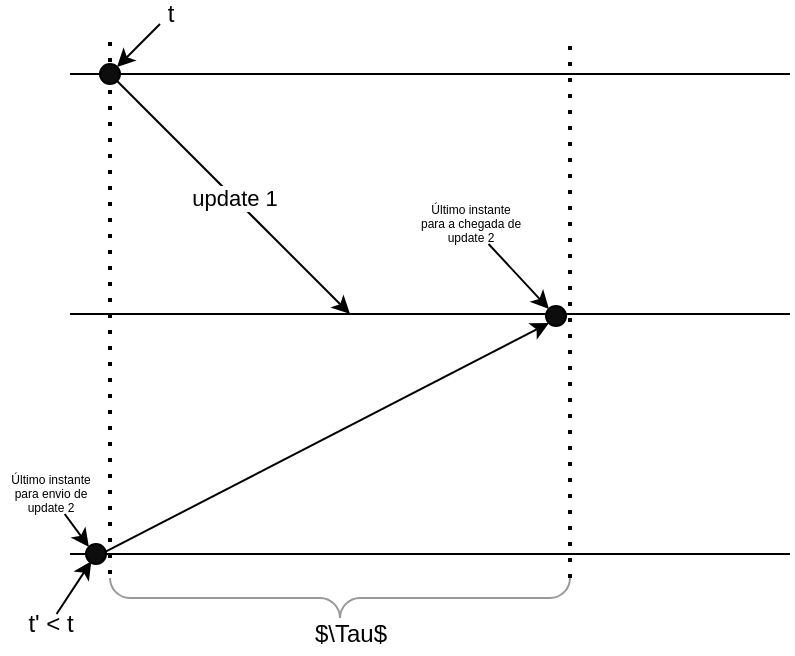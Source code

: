 <mxfile version="13.9.9" type="device" pages="2"><diagram id="WJyHB8Fz-pMMOkRsH9kL" name="Page-1"><mxGraphModel dx="442" dy="-56" grid="1" gridSize="10" guides="1" tooltips="1" connect="1" arrows="1" fold="1" page="1" pageScale="1" pageWidth="583" pageHeight="413" math="0" shadow="0"><root><mxCell id="0"/><mxCell id="1" parent="0"/><mxCell id="vCnppQ9QnhLDgawpAxtZ-1" value="" style="endArrow=none;html=1;" edge="1" parent="1"><mxGeometry width="50" height="50" relative="1" as="geometry"><mxPoint x="40" y="480" as="sourcePoint"/><mxPoint x="400" y="480" as="targetPoint"/></mxGeometry></mxCell><mxCell id="vCnppQ9QnhLDgawpAxtZ-2" value="" style="endArrow=none;html=1;" edge="1" parent="1"><mxGeometry width="50" height="50" relative="1" as="geometry"><mxPoint x="40" y="600" as="sourcePoint"/><mxPoint x="400" y="600" as="targetPoint"/></mxGeometry></mxCell><mxCell id="vCnppQ9QnhLDgawpAxtZ-3" value="" style="endArrow=none;html=1;" edge="1" parent="1"><mxGeometry width="50" height="50" relative="1" as="geometry"><mxPoint x="40" y="720" as="sourcePoint"/><mxPoint x="400" y="720" as="targetPoint"/></mxGeometry></mxCell><mxCell id="vCnppQ9QnhLDgawpAxtZ-4" value="" style="endArrow=none;dashed=1;html=1;dashPattern=1 3;strokeWidth=2;" edge="1" parent="1"><mxGeometry width="50" height="50" relative="1" as="geometry"><mxPoint x="60" y="730" as="sourcePoint"/><mxPoint x="60" y="460" as="targetPoint"/></mxGeometry></mxCell><mxCell id="vCnppQ9QnhLDgawpAxtZ-7" style="rounded=0;orthogonalLoop=1;jettySize=auto;html=1;entryX=1;entryY=0;entryDx=0;entryDy=0;" edge="1" parent="1" source="vCnppQ9QnhLDgawpAxtZ-5" target="vCnppQ9QnhLDgawpAxtZ-9"><mxGeometry relative="1" as="geometry"><mxPoint x="90" y="470" as="targetPoint"/><Array as="points"/></mxGeometry></mxCell><mxCell id="vCnppQ9QnhLDgawpAxtZ-5" value="t" style="text;html=1;align=center;verticalAlign=middle;resizable=0;points=[];autosize=1;perimeterSpacing=0;spacing=-2;spacingTop=-2;spacingBottom=-2;spacingLeft=-2;spacingRight=-2;" vertex="1" parent="1"><mxGeometry x="85" y="445" width="10" height="10" as="geometry"/></mxCell><mxCell id="vCnppQ9QnhLDgawpAxtZ-8" style="edgeStyle=none;rounded=0;orthogonalLoop=1;jettySize=auto;html=1;entryX=0.266;entryY=0.86;entryDx=0;entryDy=0;entryPerimeter=0;" edge="1" parent="1" source="vCnppQ9QnhLDgawpAxtZ-6" target="vCnppQ9QnhLDgawpAxtZ-11"><mxGeometry relative="1" as="geometry"><mxPoint x="50" y="720" as="targetPoint"/></mxGeometry></mxCell><mxCell id="vCnppQ9QnhLDgawpAxtZ-6" value="t' &amp;lt; t" style="text;html=1;align=center;verticalAlign=middle;resizable=0;points=[];autosize=1;spacing=-3;" vertex="1" parent="1"><mxGeometry x="15" y="750" width="30" height="10" as="geometry"/></mxCell><mxCell id="vCnppQ9QnhLDgawpAxtZ-12" value="update 1" style="edgeStyle=none;rounded=0;orthogonalLoop=1;jettySize=auto;html=1;exitX=1;exitY=1;exitDx=0;exitDy=0;" edge="1" parent="1" source="vCnppQ9QnhLDgawpAxtZ-9"><mxGeometry relative="1" as="geometry"><mxPoint x="180" y="600" as="targetPoint"/></mxGeometry></mxCell><mxCell id="vCnppQ9QnhLDgawpAxtZ-9" value="" style="ellipse;whiteSpace=wrap;html=1;aspect=fixed;fillColor=#0D0D0D;" vertex="1" parent="1"><mxGeometry x="55" y="475" width="10" height="10" as="geometry"/></mxCell><mxCell id="vCnppQ9QnhLDgawpAxtZ-13" style="edgeStyle=none;rounded=0;orthogonalLoop=1;jettySize=auto;html=1;exitX=0.982;exitY=0.383;exitDx=0;exitDy=0;exitPerimeter=0;entryX=0;entryY=1;entryDx=0;entryDy=0;" edge="1" parent="1" source="vCnppQ9QnhLDgawpAxtZ-11" target="vCnppQ9QnhLDgawpAxtZ-19"><mxGeometry relative="1" as="geometry"><mxPoint x="280" y="600" as="targetPoint"/></mxGeometry></mxCell><mxCell id="vCnppQ9QnhLDgawpAxtZ-11" value="" style="ellipse;whiteSpace=wrap;html=1;aspect=fixed;fillColor=#0D0D0D;" vertex="1" parent="1"><mxGeometry x="48" y="715" width="10" height="10" as="geometry"/></mxCell><mxCell id="vCnppQ9QnhLDgawpAxtZ-14" value="" style="verticalLabelPosition=bottom;shadow=0;dashed=0;align=center;html=1;verticalAlign=top;strokeWidth=1;shape=mxgraph.mockup.markup.curlyBrace;strokeColor=#999999;fillColor=#0D0D0D;rotation=-180;" vertex="1" parent="1"><mxGeometry x="60" y="732" width="230" height="20" as="geometry"/></mxCell><mxCell id="vCnppQ9QnhLDgawpAxtZ-15" value="" style="endArrow=none;dashed=1;html=1;dashPattern=1 3;strokeWidth=2;" edge="1" parent="1"><mxGeometry width="50" height="50" relative="1" as="geometry"><mxPoint x="290" y="732" as="sourcePoint"/><mxPoint x="290" y="462" as="targetPoint"/></mxGeometry></mxCell><mxCell id="vCnppQ9QnhLDgawpAxtZ-16" value="$\Tau$" style="text;html=1;align=center;verticalAlign=middle;resizable=0;points=[];autosize=1;" vertex="1" parent="1"><mxGeometry x="155" y="750" width="50" height="20" as="geometry"/></mxCell><mxCell id="vCnppQ9QnhLDgawpAxtZ-18" style="edgeStyle=none;rounded=0;orthogonalLoop=1;jettySize=auto;html=1;entryX=0;entryY=0;entryDx=0;entryDy=0;" edge="1" parent="1" source="vCnppQ9QnhLDgawpAxtZ-17" target="vCnppQ9QnhLDgawpAxtZ-19"><mxGeometry relative="1" as="geometry"><mxPoint x="280" y="600" as="targetPoint"/></mxGeometry></mxCell><mxCell id="vCnppQ9QnhLDgawpAxtZ-17" value="&lt;font style=&quot;font-size: 6px;&quot;&gt;Último instante&lt;br style=&quot;font-size: 6px;&quot;&gt;para a chegada de&lt;br style=&quot;font-size: 6px;&quot;&gt;update 2&lt;br style=&quot;font-size: 6px;&quot;&gt;&lt;/font&gt;" style="text;html=1;align=center;verticalAlign=middle;resizable=0;points=[];autosize=1;spacingTop=0;spacing=-3;spacingBottom=0;spacingLeft=0;fontSize=6;" vertex="1" parent="1"><mxGeometry x="210" y="545" width="60" height="20" as="geometry"/></mxCell><mxCell id="vCnppQ9QnhLDgawpAxtZ-19" value="" style="ellipse;whiteSpace=wrap;html=1;aspect=fixed;fillColor=#0D0D0D;" vertex="1" parent="1"><mxGeometry x="278" y="596" width="10" height="10" as="geometry"/></mxCell><mxCell id="vCnppQ9QnhLDgawpAxtZ-23" style="edgeStyle=none;rounded=0;orthogonalLoop=1;jettySize=auto;html=1;entryX=0;entryY=0;entryDx=0;entryDy=0;fontSize=6;" edge="1" parent="1" source="vCnppQ9QnhLDgawpAxtZ-22" target="vCnppQ9QnhLDgawpAxtZ-11"><mxGeometry relative="1" as="geometry"/></mxCell><mxCell id="vCnppQ9QnhLDgawpAxtZ-22" value="&lt;font style=&quot;font-size: 6px&quot;&gt;Último instante&lt;br style=&quot;font-size: 6px&quot;&gt;para envio de&lt;br style=&quot;font-size: 6px&quot;&gt;update 2&lt;br style=&quot;font-size: 6px&quot;&gt;&lt;/font&gt;" style="text;html=1;align=center;verticalAlign=middle;resizable=0;points=[];autosize=1;spacingTop=0;spacing=-3;spacingBottom=0;spacingLeft=0;fontSize=6;" vertex="1" parent="1"><mxGeometry x="5" y="680" width="50" height="20" as="geometry"/></mxCell></root></mxGraphModel></diagram><diagram name="Copy of Page-1" id="mSOMT116TMScFTEE3Krc"><mxGraphModel dx="442" dy="-56" grid="1" gridSize="10" guides="1" tooltips="1" connect="1" arrows="1" fold="1" page="1" pageScale="1" pageWidth="583" pageHeight="413" math="0" shadow="0"><root><mxCell id="NEgAI-BYm3EVSRe_Ttg4-0"/><mxCell id="NEgAI-BYm3EVSRe_Ttg4-1" parent="NEgAI-BYm3EVSRe_Ttg4-0"/><mxCell id="NEgAI-BYm3EVSRe_Ttg4-2" value="" style="endArrow=none;html=1;" edge="1" parent="NEgAI-BYm3EVSRe_Ttg4-1"><mxGeometry width="50" height="50" relative="1" as="geometry"><mxPoint x="40" y="480" as="sourcePoint"/><mxPoint x="400" y="480" as="targetPoint"/></mxGeometry></mxCell><mxCell id="NEgAI-BYm3EVSRe_Ttg4-3" value="" style="endArrow=none;html=1;" edge="1" parent="NEgAI-BYm3EVSRe_Ttg4-1"><mxGeometry width="50" height="50" relative="1" as="geometry"><mxPoint x="40" y="600" as="sourcePoint"/><mxPoint x="400" y="600" as="targetPoint"/></mxGeometry></mxCell><mxCell id="NEgAI-BYm3EVSRe_Ttg4-4" value="" style="endArrow=none;html=1;" edge="1" parent="NEgAI-BYm3EVSRe_Ttg4-1" source="NEgAI-BYm3EVSRe_Ttg4-13"><mxGeometry width="50" height="50" relative="1" as="geometry"><mxPoint x="40" y="720" as="sourcePoint"/><mxPoint x="400" y="720" as="targetPoint"/></mxGeometry></mxCell><mxCell id="NEgAI-BYm3EVSRe_Ttg4-5" value="" style="endArrow=none;dashed=1;html=1;dashPattern=1 3;strokeWidth=2;" edge="1" parent="NEgAI-BYm3EVSRe_Ttg4-1"><mxGeometry width="50" height="50" relative="1" as="geometry"><mxPoint x="60" y="730" as="sourcePoint"/><mxPoint x="60" y="460" as="targetPoint"/></mxGeometry></mxCell><mxCell id="NEgAI-BYm3EVSRe_Ttg4-6" style="rounded=0;orthogonalLoop=1;jettySize=auto;html=1;entryX=1;entryY=0;entryDx=0;entryDy=0;" edge="1" parent="NEgAI-BYm3EVSRe_Ttg4-1" source="NEgAI-BYm3EVSRe_Ttg4-7" target="NEgAI-BYm3EVSRe_Ttg4-11"><mxGeometry relative="1" as="geometry"><mxPoint x="90" y="470" as="targetPoint"/><Array as="points"/></mxGeometry></mxCell><mxCell id="NEgAI-BYm3EVSRe_Ttg4-7" value="t" style="text;html=1;align=center;verticalAlign=middle;resizable=0;points=[];autosize=1;perimeterSpacing=0;spacing=-2;spacingTop=-2;spacingBottom=-2;spacingLeft=-2;spacingRight=-2;" vertex="1" parent="NEgAI-BYm3EVSRe_Ttg4-1"><mxGeometry x="85" y="445" width="10" height="10" as="geometry"/></mxCell><mxCell id="NEgAI-BYm3EVSRe_Ttg4-8" style="edgeStyle=none;rounded=0;orthogonalLoop=1;jettySize=auto;html=1;entryX=0.266;entryY=0.86;entryDx=0;entryDy=0;entryPerimeter=0;" edge="1" parent="NEgAI-BYm3EVSRe_Ttg4-1" source="NEgAI-BYm3EVSRe_Ttg4-9" target="NEgAI-BYm3EVSRe_Ttg4-13"><mxGeometry relative="1" as="geometry"><mxPoint x="50" y="720" as="targetPoint"/></mxGeometry></mxCell><mxCell id="NEgAI-BYm3EVSRe_Ttg4-9" value="t' &amp;lt; t" style="text;html=1;align=center;verticalAlign=middle;resizable=0;points=[];autosize=1;spacing=-3;" vertex="1" parent="NEgAI-BYm3EVSRe_Ttg4-1"><mxGeometry x="75" y="700" width="30" height="10" as="geometry"/></mxCell><mxCell id="NEgAI-BYm3EVSRe_Ttg4-10" value="update 1" style="edgeStyle=none;rounded=0;orthogonalLoop=1;jettySize=auto;html=1;exitX=1;exitY=1;exitDx=0;exitDy=0;" edge="1" parent="NEgAI-BYm3EVSRe_Ttg4-1" source="NEgAI-BYm3EVSRe_Ttg4-11"><mxGeometry relative="1" as="geometry"><mxPoint x="180" y="600" as="targetPoint"/></mxGeometry></mxCell><mxCell id="NEgAI-BYm3EVSRe_Ttg4-11" value="" style="ellipse;whiteSpace=wrap;html=1;aspect=fixed;fillColor=#0D0D0D;" vertex="1" parent="NEgAI-BYm3EVSRe_Ttg4-1"><mxGeometry x="55" y="475" width="10" height="10" as="geometry"/></mxCell><mxCell id="NEgAI-BYm3EVSRe_Ttg4-12" style="edgeStyle=none;rounded=0;orthogonalLoop=1;jettySize=auto;html=1;exitX=0.982;exitY=0.383;exitDx=0;exitDy=0;exitPerimeter=0;entryX=0;entryY=1;entryDx=0;entryDy=0;" edge="1" parent="NEgAI-BYm3EVSRe_Ttg4-1" source="NEgAI-BYm3EVSRe_Ttg4-13" target="NEgAI-BYm3EVSRe_Ttg4-19"><mxGeometry relative="1" as="geometry"><mxPoint x="280" y="600" as="targetPoint"/></mxGeometry></mxCell><mxCell id="NEgAI-BYm3EVSRe_Ttg4-14" value="" style="verticalLabelPosition=bottom;shadow=0;dashed=0;align=center;html=1;verticalAlign=top;strokeWidth=1;shape=mxgraph.mockup.markup.curlyBrace;strokeColor=#999999;fillColor=#0D0D0D;rotation=-180;" vertex="1" parent="NEgAI-BYm3EVSRe_Ttg4-1"><mxGeometry x="120" y="730" width="230" height="20" as="geometry"/></mxCell><mxCell id="NEgAI-BYm3EVSRe_Ttg4-15" value="" style="endArrow=none;dashed=1;html=1;dashPattern=1 3;strokeWidth=2;" edge="1" parent="NEgAI-BYm3EVSRe_Ttg4-1"><mxGeometry width="50" height="50" relative="1" as="geometry"><mxPoint x="350" y="732" as="sourcePoint"/><mxPoint x="350" y="462" as="targetPoint"/></mxGeometry></mxCell><mxCell id="NEgAI-BYm3EVSRe_Ttg4-16" value="$\Tau$" style="text;html=1;align=center;verticalAlign=middle;resizable=0;points=[];autosize=1;" vertex="1" parent="NEgAI-BYm3EVSRe_Ttg4-1"><mxGeometry x="210" y="746" width="50" height="20" as="geometry"/></mxCell><mxCell id="NEgAI-BYm3EVSRe_Ttg4-17" style="edgeStyle=none;rounded=0;orthogonalLoop=1;jettySize=auto;html=1;entryX=0;entryY=0;entryDx=0;entryDy=0;" edge="1" parent="NEgAI-BYm3EVSRe_Ttg4-1" source="NEgAI-BYm3EVSRe_Ttg4-18" target="NEgAI-BYm3EVSRe_Ttg4-19"><mxGeometry relative="1" as="geometry"><mxPoint x="280" y="600" as="targetPoint"/></mxGeometry></mxCell><mxCell id="NEgAI-BYm3EVSRe_Ttg4-18" value="&lt;font style=&quot;font-size: 6px;&quot;&gt;Último instante&lt;br style=&quot;font-size: 6px;&quot;&gt;para a chegada de&lt;br style=&quot;font-size: 6px;&quot;&gt;update 2&lt;br style=&quot;font-size: 6px;&quot;&gt;&lt;/font&gt;" style="text;html=1;align=center;verticalAlign=middle;resizable=0;points=[];autosize=1;spacingTop=0;spacing=-3;spacingBottom=0;spacingLeft=0;fontSize=6;" vertex="1" parent="NEgAI-BYm3EVSRe_Ttg4-1"><mxGeometry x="270" y="545" width="60" height="20" as="geometry"/></mxCell><mxCell id="NEgAI-BYm3EVSRe_Ttg4-19" value="" style="ellipse;whiteSpace=wrap;html=1;aspect=fixed;fillColor=#0D0D0D;" vertex="1" parent="NEgAI-BYm3EVSRe_Ttg4-1"><mxGeometry x="340" y="596" width="10" height="10" as="geometry"/></mxCell><mxCell id="NEgAI-BYm3EVSRe_Ttg4-20" style="edgeStyle=none;rounded=0;orthogonalLoop=1;jettySize=auto;html=1;entryX=0;entryY=0;entryDx=0;entryDy=0;fontSize=6;" edge="1" parent="NEgAI-BYm3EVSRe_Ttg4-1" source="NEgAI-BYm3EVSRe_Ttg4-21" target="NEgAI-BYm3EVSRe_Ttg4-13"><mxGeometry relative="1" as="geometry"/></mxCell><mxCell id="NEgAI-BYm3EVSRe_Ttg4-21" value="&lt;font style=&quot;font-size: 6px&quot;&gt;Último instante&lt;br style=&quot;font-size: 6px&quot;&gt;para envio de&lt;br style=&quot;font-size: 6px&quot;&gt;update 2&lt;br style=&quot;font-size: 6px&quot;&gt;&lt;/font&gt;" style="text;html=1;align=center;verticalAlign=middle;resizable=0;points=[];autosize=1;spacingTop=0;spacing=-3;spacingBottom=0;spacingLeft=0;fontSize=6;" vertex="1" parent="NEgAI-BYm3EVSRe_Ttg4-1"><mxGeometry x="80" y="670" width="50" height="20" as="geometry"/></mxCell><mxCell id="NEgAI-BYm3EVSRe_Ttg4-13" value="" style="ellipse;whiteSpace=wrap;html=1;aspect=fixed;fillColor=#0D0D0D;" vertex="1" parent="NEgAI-BYm3EVSRe_Ttg4-1"><mxGeometry x="115" y="715" width="10" height="10" as="geometry"/></mxCell><mxCell id="NEgAI-BYm3EVSRe_Ttg4-22" value="" style="endArrow=none;html=1;" edge="1" parent="NEgAI-BYm3EVSRe_Ttg4-1" target="NEgAI-BYm3EVSRe_Ttg4-13"><mxGeometry width="50" height="50" relative="1" as="geometry"><mxPoint x="40" y="720" as="sourcePoint"/><mxPoint x="400" y="720" as="targetPoint"/></mxGeometry></mxCell><mxCell id="NEgAI-BYm3EVSRe_Ttg4-23" value="" style="verticalLabelPosition=bottom;shadow=0;dashed=0;align=center;html=1;verticalAlign=top;strokeWidth=1;shape=mxgraph.mockup.markup.curlyBrace;strokeColor=#999999;fillColor=#0D0D0D;rotation=-180;" vertex="1" parent="NEgAI-BYm3EVSRe_Ttg4-1"><mxGeometry x="60" y="730" width="60" height="20" as="geometry"/></mxCell><mxCell id="NEgAI-BYm3EVSRe_Ttg4-24" value="$\Delta$" style="text;html=1;align=center;verticalAlign=middle;resizable=0;points=[];autosize=1;" vertex="1" parent="NEgAI-BYm3EVSRe_Ttg4-1"><mxGeometry x="60" y="745" width="60" height="20" as="geometry"/></mxCell></root></mxGraphModel></diagram></mxfile>